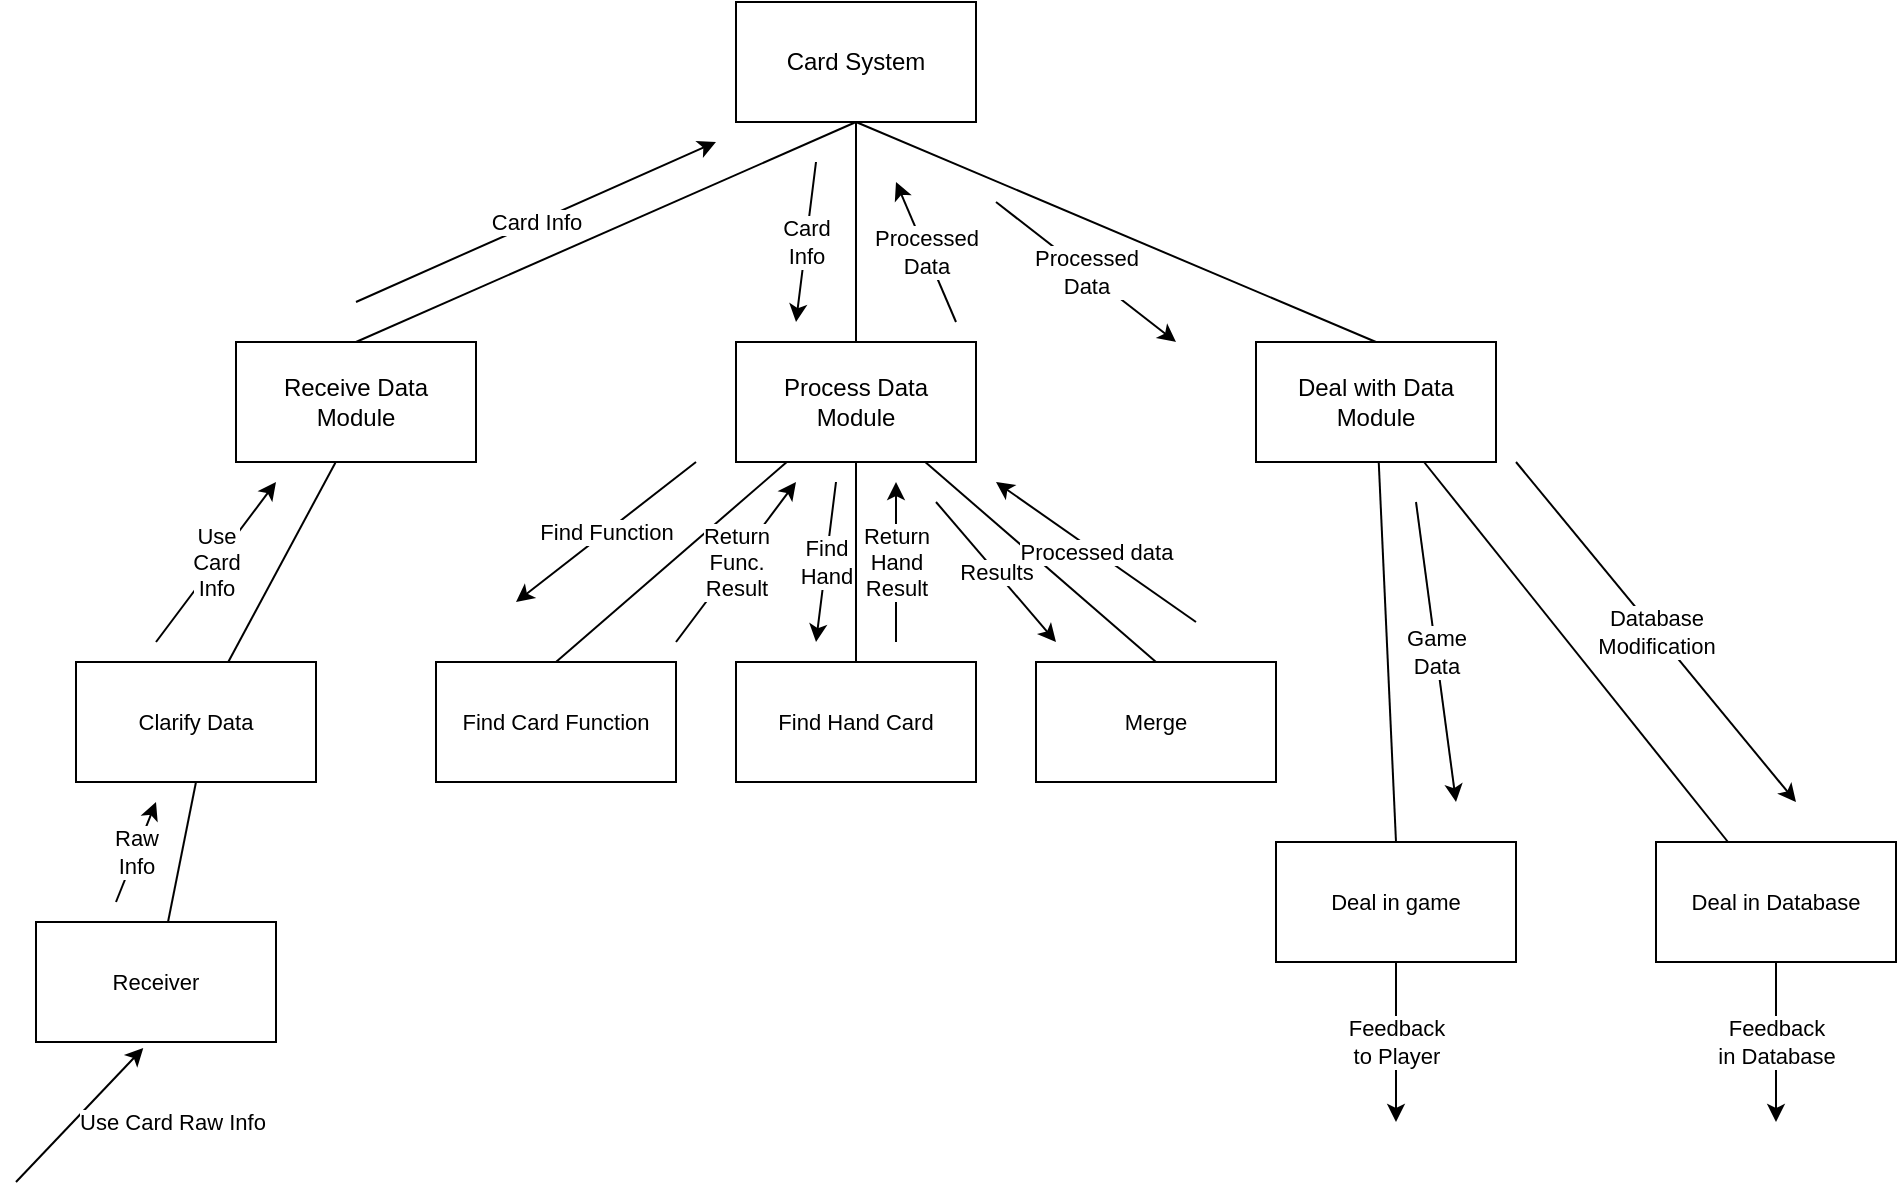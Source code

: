 <mxfile version="24.8.6">
  <diagram name="第 1 页" id="U-Pp4WcVK7MDnkrVaxJ2">
    <mxGraphModel dx="1213" dy="768" grid="1" gridSize="10" guides="1" tooltips="1" connect="1" arrows="1" fold="1" page="1" pageScale="1" pageWidth="1390" pageHeight="980" math="0" shadow="0">
      <root>
        <mxCell id="0" />
        <mxCell id="1" parent="0" />
        <mxCell id="ywYdvNHx-Dfp_B-dHgac-1" value="Card System" style="rounded=0;whiteSpace=wrap;html=1;" vertex="1" parent="1">
          <mxGeometry x="520" y="130" width="120" height="60" as="geometry" />
        </mxCell>
        <mxCell id="ywYdvNHx-Dfp_B-dHgac-6" style="rounded=1;orthogonalLoop=1;jettySize=auto;html=1;exitX=0.5;exitY=0;exitDx=0;exitDy=0;strokeColor=default;startArrow=none;startFill=0;entryX=0.5;entryY=1;entryDx=0;entryDy=0;endArrow=none;endFill=0;" edge="1" parent="1" source="ywYdvNHx-Dfp_B-dHgac-2" target="ywYdvNHx-Dfp_B-dHgac-1">
          <mxGeometry relative="1" as="geometry">
            <mxPoint x="380" y="340" as="sourcePoint" />
            <mxPoint x="570" y="200" as="targetPoint" />
          </mxGeometry>
        </mxCell>
        <mxCell id="ywYdvNHx-Dfp_B-dHgac-2" value="Receive Data&lt;div&gt;Module&lt;/div&gt;" style="rounded=0;whiteSpace=wrap;html=1;" vertex="1" parent="1">
          <mxGeometry x="270" y="300" width="120" height="60" as="geometry" />
        </mxCell>
        <mxCell id="ywYdvNHx-Dfp_B-dHgac-10" style="edgeStyle=none;shape=connector;rounded=1;orthogonalLoop=1;jettySize=auto;html=1;strokeColor=default;align=center;verticalAlign=middle;fontFamily=Helvetica;fontSize=11;fontColor=default;labelBackgroundColor=default;startArrow=none;startFill=0;endArrow=none;endFill=0;" edge="1" parent="1" source="ywYdvNHx-Dfp_B-dHgac-3" target="ywYdvNHx-Dfp_B-dHgac-1">
          <mxGeometry relative="1" as="geometry" />
        </mxCell>
        <mxCell id="ywYdvNHx-Dfp_B-dHgac-21" style="edgeStyle=none;shape=connector;rounded=1;orthogonalLoop=1;jettySize=auto;html=1;entryX=0.5;entryY=0;entryDx=0;entryDy=0;strokeColor=default;align=center;verticalAlign=middle;fontFamily=Helvetica;fontSize=11;fontColor=default;labelBackgroundColor=default;startArrow=none;startFill=0;endArrow=none;endFill=0;" edge="1" parent="1" source="ywYdvNHx-Dfp_B-dHgac-3" target="ywYdvNHx-Dfp_B-dHgac-18">
          <mxGeometry relative="1" as="geometry" />
        </mxCell>
        <mxCell id="ywYdvNHx-Dfp_B-dHgac-24" style="edgeStyle=none;shape=connector;rounded=1;orthogonalLoop=1;jettySize=auto;html=1;entryX=0.5;entryY=0;entryDx=0;entryDy=0;strokeColor=default;align=center;verticalAlign=middle;fontFamily=Helvetica;fontSize=11;fontColor=default;labelBackgroundColor=default;startArrow=none;startFill=0;endArrow=none;endFill=0;" edge="1" parent="1" source="ywYdvNHx-Dfp_B-dHgac-3" target="ywYdvNHx-Dfp_B-dHgac-23">
          <mxGeometry relative="1" as="geometry" />
        </mxCell>
        <mxCell id="ywYdvNHx-Dfp_B-dHgac-3" value="Process Data&lt;div&gt;Module&lt;/div&gt;" style="rounded=0;whiteSpace=wrap;html=1;" vertex="1" parent="1">
          <mxGeometry x="520" y="300" width="120" height="60" as="geometry" />
        </mxCell>
        <mxCell id="ywYdvNHx-Dfp_B-dHgac-12" style="edgeStyle=none;shape=connector;rounded=1;orthogonalLoop=1;jettySize=auto;html=1;entryX=0.5;entryY=1;entryDx=0;entryDy=0;strokeColor=default;align=center;verticalAlign=middle;fontFamily=Helvetica;fontSize=11;fontColor=default;labelBackgroundColor=default;startArrow=none;startFill=0;endArrow=none;endFill=0;exitX=0.5;exitY=0;exitDx=0;exitDy=0;" edge="1" parent="1" source="ywYdvNHx-Dfp_B-dHgac-4" target="ywYdvNHx-Dfp_B-dHgac-1">
          <mxGeometry relative="1" as="geometry" />
        </mxCell>
        <mxCell id="ywYdvNHx-Dfp_B-dHgac-32" style="edgeStyle=none;shape=connector;rounded=1;orthogonalLoop=1;jettySize=auto;html=1;entryX=0.5;entryY=0;entryDx=0;entryDy=0;strokeColor=default;align=center;verticalAlign=middle;fontFamily=Helvetica;fontSize=11;fontColor=default;labelBackgroundColor=default;startArrow=none;startFill=0;endArrow=none;endFill=0;" edge="1" parent="1" source="ywYdvNHx-Dfp_B-dHgac-4" target="ywYdvNHx-Dfp_B-dHgac-30">
          <mxGeometry relative="1" as="geometry" />
        </mxCell>
        <mxCell id="ywYdvNHx-Dfp_B-dHgac-33" style="edgeStyle=none;shape=connector;rounded=1;orthogonalLoop=1;jettySize=auto;html=1;strokeColor=default;align=center;verticalAlign=middle;fontFamily=Helvetica;fontSize=11;fontColor=default;labelBackgroundColor=default;startArrow=none;startFill=0;endArrow=none;endFill=0;" edge="1" parent="1" source="ywYdvNHx-Dfp_B-dHgac-4" target="ywYdvNHx-Dfp_B-dHgac-31">
          <mxGeometry relative="1" as="geometry" />
        </mxCell>
        <mxCell id="ywYdvNHx-Dfp_B-dHgac-4" value="Deal with Data&lt;div&gt;Module&lt;/div&gt;" style="rounded=0;whiteSpace=wrap;html=1;" vertex="1" parent="1">
          <mxGeometry x="780" y="300" width="120" height="60" as="geometry" />
        </mxCell>
        <mxCell id="ywYdvNHx-Dfp_B-dHgac-13" value="Clarify Data" style="rounded=0;whiteSpace=wrap;html=1;fontFamily=Helvetica;fontSize=11;fontColor=default;labelBackgroundColor=default;" vertex="1" parent="1">
          <mxGeometry x="190" y="460" width="120" height="60" as="geometry" />
        </mxCell>
        <mxCell id="ywYdvNHx-Dfp_B-dHgac-14" style="edgeStyle=none;shape=connector;rounded=1;orthogonalLoop=1;jettySize=auto;html=1;entryX=0.414;entryY=1.006;entryDx=0;entryDy=0;entryPerimeter=0;strokeColor=default;align=center;verticalAlign=middle;fontFamily=Helvetica;fontSize=11;fontColor=default;labelBackgroundColor=default;startArrow=none;startFill=0;endArrow=none;endFill=0;" edge="1" parent="1" source="ywYdvNHx-Dfp_B-dHgac-13" target="ywYdvNHx-Dfp_B-dHgac-2">
          <mxGeometry relative="1" as="geometry" />
        </mxCell>
        <mxCell id="ywYdvNHx-Dfp_B-dHgac-16" style="edgeStyle=none;shape=connector;rounded=1;orthogonalLoop=1;jettySize=auto;html=1;entryX=0.5;entryY=1;entryDx=0;entryDy=0;strokeColor=default;align=center;verticalAlign=middle;fontFamily=Helvetica;fontSize=11;fontColor=default;labelBackgroundColor=default;startArrow=none;startFill=0;endArrow=none;endFill=0;" edge="1" parent="1" source="ywYdvNHx-Dfp_B-dHgac-15" target="ywYdvNHx-Dfp_B-dHgac-13">
          <mxGeometry relative="1" as="geometry" />
        </mxCell>
        <mxCell id="ywYdvNHx-Dfp_B-dHgac-15" value="Receiver" style="rounded=0;whiteSpace=wrap;html=1;fontFamily=Helvetica;fontSize=11;fontColor=default;labelBackgroundColor=default;" vertex="1" parent="1">
          <mxGeometry x="170" y="590" width="120" height="60" as="geometry" />
        </mxCell>
        <mxCell id="ywYdvNHx-Dfp_B-dHgac-17" value="Find Hand Card" style="rounded=0;whiteSpace=wrap;html=1;fontFamily=Helvetica;fontSize=11;fontColor=default;labelBackgroundColor=default;" vertex="1" parent="1">
          <mxGeometry x="520" y="460" width="120" height="60" as="geometry" />
        </mxCell>
        <mxCell id="ywYdvNHx-Dfp_B-dHgac-18" value="Merge" style="rounded=0;whiteSpace=wrap;html=1;fontFamily=Helvetica;fontSize=11;fontColor=default;labelBackgroundColor=default;" vertex="1" parent="1">
          <mxGeometry x="670" y="460" width="120" height="60" as="geometry" />
        </mxCell>
        <mxCell id="ywYdvNHx-Dfp_B-dHgac-19" value="Use&lt;div&gt;Card&lt;/div&gt;&lt;div&gt;Info&lt;/div&gt;" style="endArrow=classic;html=1;rounded=1;strokeColor=default;align=center;verticalAlign=middle;fontFamily=Helvetica;fontSize=11;fontColor=default;labelBackgroundColor=default;" edge="1" parent="1">
          <mxGeometry width="50" height="50" relative="1" as="geometry">
            <mxPoint x="230" y="450" as="sourcePoint" />
            <mxPoint x="290" y="370" as="targetPoint" />
          </mxGeometry>
        </mxCell>
        <mxCell id="ywYdvNHx-Dfp_B-dHgac-22" style="edgeStyle=none;shape=connector;rounded=1;orthogonalLoop=1;jettySize=auto;html=1;entryX=0.5;entryY=0;entryDx=0;entryDy=0;strokeColor=default;align=center;verticalAlign=middle;fontFamily=Helvetica;fontSize=11;fontColor=default;labelBackgroundColor=default;startArrow=none;startFill=0;endArrow=none;endFill=0;" edge="1" parent="1" source="ywYdvNHx-Dfp_B-dHgac-3" target="ywYdvNHx-Dfp_B-dHgac-17">
          <mxGeometry relative="1" as="geometry" />
        </mxCell>
        <mxCell id="ywYdvNHx-Dfp_B-dHgac-23" value="Find Card Function" style="rounded=0;whiteSpace=wrap;html=1;fontFamily=Helvetica;fontSize=11;fontColor=default;labelBackgroundColor=default;" vertex="1" parent="1">
          <mxGeometry x="370" y="460" width="120" height="60" as="geometry" />
        </mxCell>
        <mxCell id="ywYdvNHx-Dfp_B-dHgac-25" value="Use Card Raw Info" style="endArrow=classic;html=1;rounded=1;strokeColor=default;align=center;verticalAlign=middle;fontFamily=Helvetica;fontSize=11;fontColor=default;labelBackgroundColor=default;entryX=0.447;entryY=1.05;entryDx=0;entryDy=0;entryPerimeter=0;" edge="1" parent="1" target="ywYdvNHx-Dfp_B-dHgac-15">
          <mxGeometry x="0.638" y="-36" width="50" height="50" relative="1" as="geometry">
            <mxPoint x="160" y="720" as="sourcePoint" />
            <mxPoint x="210" y="680" as="targetPoint" />
            <mxPoint as="offset" />
          </mxGeometry>
        </mxCell>
        <mxCell id="ywYdvNHx-Dfp_B-dHgac-26" value="Raw&lt;div&gt;Info&lt;/div&gt;" style="endArrow=classic;html=1;rounded=1;strokeColor=default;align=center;verticalAlign=middle;fontFamily=Helvetica;fontSize=11;fontColor=default;labelBackgroundColor=default;" edge="1" parent="1">
          <mxGeometry width="50" height="50" relative="1" as="geometry">
            <mxPoint x="210" y="580" as="sourcePoint" />
            <mxPoint x="230" y="530" as="targetPoint" />
          </mxGeometry>
        </mxCell>
        <mxCell id="ywYdvNHx-Dfp_B-dHgac-27" value="Card Info" style="endArrow=classic;html=1;rounded=1;strokeColor=default;align=center;verticalAlign=middle;fontFamily=Helvetica;fontSize=11;fontColor=default;labelBackgroundColor=default;" edge="1" parent="1">
          <mxGeometry width="50" height="50" relative="1" as="geometry">
            <mxPoint x="330" y="280" as="sourcePoint" />
            <mxPoint x="510" y="200" as="targetPoint" />
          </mxGeometry>
        </mxCell>
        <mxCell id="ywYdvNHx-Dfp_B-dHgac-28" value="Card&lt;div&gt;Info&lt;/div&gt;" style="endArrow=classic;html=1;rounded=1;strokeColor=default;align=center;verticalAlign=middle;fontFamily=Helvetica;fontSize=11;fontColor=default;labelBackgroundColor=default;" edge="1" parent="1">
          <mxGeometry width="50" height="50" relative="1" as="geometry">
            <mxPoint x="560" y="210" as="sourcePoint" />
            <mxPoint x="550" y="290" as="targetPoint" />
          </mxGeometry>
        </mxCell>
        <mxCell id="ywYdvNHx-Dfp_B-dHgac-29" value="Find Function" style="endArrow=classic;html=1;rounded=1;strokeColor=default;align=center;verticalAlign=middle;fontFamily=Helvetica;fontSize=11;fontColor=default;labelBackgroundColor=default;" edge="1" parent="1">
          <mxGeometry width="50" height="50" relative="1" as="geometry">
            <mxPoint x="500" y="360" as="sourcePoint" />
            <mxPoint x="410" y="430" as="targetPoint" />
          </mxGeometry>
        </mxCell>
        <mxCell id="ywYdvNHx-Dfp_B-dHgac-30" value="Deal in game" style="rounded=0;whiteSpace=wrap;html=1;fontFamily=Helvetica;fontSize=11;fontColor=default;labelBackgroundColor=default;" vertex="1" parent="1">
          <mxGeometry x="790" y="550" width="120" height="60" as="geometry" />
        </mxCell>
        <mxCell id="ywYdvNHx-Dfp_B-dHgac-31" value="Deal in Database" style="rounded=0;whiteSpace=wrap;html=1;fontFamily=Helvetica;fontSize=11;fontColor=default;labelBackgroundColor=default;" vertex="1" parent="1">
          <mxGeometry x="980" y="550" width="120" height="60" as="geometry" />
        </mxCell>
        <mxCell id="ywYdvNHx-Dfp_B-dHgac-34" value="Return&lt;div&gt;Func.&lt;br&gt;&lt;div&gt;Result&lt;/div&gt;&lt;/div&gt;" style="endArrow=classic;html=1;rounded=1;strokeColor=default;align=center;verticalAlign=middle;fontFamily=Helvetica;fontSize=11;fontColor=default;labelBackgroundColor=default;" edge="1" parent="1">
          <mxGeometry width="50" height="50" relative="1" as="geometry">
            <mxPoint x="490" y="450" as="sourcePoint" />
            <mxPoint x="550" y="370" as="targetPoint" />
          </mxGeometry>
        </mxCell>
        <mxCell id="ywYdvNHx-Dfp_B-dHgac-35" value="Find&lt;div&gt;Hand&lt;/div&gt;" style="endArrow=classic;html=1;rounded=1;strokeColor=default;align=center;verticalAlign=middle;fontFamily=Helvetica;fontSize=11;fontColor=default;labelBackgroundColor=default;" edge="1" parent="1">
          <mxGeometry width="50" height="50" relative="1" as="geometry">
            <mxPoint x="570" y="370" as="sourcePoint" />
            <mxPoint x="560" y="450" as="targetPoint" />
          </mxGeometry>
        </mxCell>
        <mxCell id="ywYdvNHx-Dfp_B-dHgac-36" value="Return&lt;div&gt;Hand&lt;/div&gt;&lt;div&gt;Result&lt;/div&gt;" style="endArrow=classic;html=1;rounded=1;strokeColor=default;align=center;verticalAlign=middle;fontFamily=Helvetica;fontSize=11;fontColor=default;labelBackgroundColor=default;" edge="1" parent="1">
          <mxGeometry width="50" height="50" relative="1" as="geometry">
            <mxPoint x="600" y="450" as="sourcePoint" />
            <mxPoint x="600" y="370" as="targetPoint" />
          </mxGeometry>
        </mxCell>
        <mxCell id="ywYdvNHx-Dfp_B-dHgac-37" value="Results" style="endArrow=classic;html=1;rounded=1;strokeColor=default;align=center;verticalAlign=middle;fontFamily=Helvetica;fontSize=11;fontColor=default;labelBackgroundColor=default;" edge="1" parent="1">
          <mxGeometry width="50" height="50" relative="1" as="geometry">
            <mxPoint x="620" y="380" as="sourcePoint" />
            <mxPoint x="680" y="450" as="targetPoint" />
          </mxGeometry>
        </mxCell>
        <mxCell id="ywYdvNHx-Dfp_B-dHgac-38" value="Processed data" style="endArrow=classic;html=1;rounded=1;strokeColor=default;align=center;verticalAlign=middle;fontFamily=Helvetica;fontSize=11;fontColor=default;labelBackgroundColor=default;" edge="1" parent="1">
          <mxGeometry width="50" height="50" relative="1" as="geometry">
            <mxPoint x="750" y="440" as="sourcePoint" />
            <mxPoint x="650" y="370" as="targetPoint" />
          </mxGeometry>
        </mxCell>
        <mxCell id="ywYdvNHx-Dfp_B-dHgac-42" value="Processed&lt;div&gt;Data&lt;/div&gt;" style="endArrow=classic;html=1;rounded=1;strokeColor=default;align=center;verticalAlign=middle;fontFamily=Helvetica;fontSize=11;fontColor=default;labelBackgroundColor=default;" edge="1" parent="1">
          <mxGeometry width="50" height="50" relative="1" as="geometry">
            <mxPoint x="630" y="290" as="sourcePoint" />
            <mxPoint x="600" y="220" as="targetPoint" />
          </mxGeometry>
        </mxCell>
        <mxCell id="ywYdvNHx-Dfp_B-dHgac-43" value="Processed&lt;div&gt;Data&lt;/div&gt;" style="endArrow=classic;html=1;rounded=1;strokeColor=default;align=center;verticalAlign=middle;fontFamily=Helvetica;fontSize=11;fontColor=default;labelBackgroundColor=default;" edge="1" parent="1">
          <mxGeometry width="50" height="50" relative="1" as="geometry">
            <mxPoint x="650" y="230" as="sourcePoint" />
            <mxPoint x="740" y="300" as="targetPoint" />
          </mxGeometry>
        </mxCell>
        <mxCell id="ywYdvNHx-Dfp_B-dHgac-44" value="Database&lt;div&gt;Modification&lt;/div&gt;" style="endArrow=classic;html=1;rounded=1;strokeColor=default;align=center;verticalAlign=middle;fontFamily=Helvetica;fontSize=11;fontColor=default;labelBackgroundColor=default;" edge="1" parent="1">
          <mxGeometry width="50" height="50" relative="1" as="geometry">
            <mxPoint x="910" y="360" as="sourcePoint" />
            <mxPoint x="1050" y="530" as="targetPoint" />
          </mxGeometry>
        </mxCell>
        <mxCell id="ywYdvNHx-Dfp_B-dHgac-45" value="&lt;div&gt;Game&lt;/div&gt;Data" style="endArrow=classic;html=1;rounded=1;strokeColor=default;align=center;verticalAlign=middle;fontFamily=Helvetica;fontSize=11;fontColor=default;labelBackgroundColor=default;" edge="1" parent="1">
          <mxGeometry width="50" height="50" relative="1" as="geometry">
            <mxPoint x="860" y="380" as="sourcePoint" />
            <mxPoint x="880" y="530" as="targetPoint" />
          </mxGeometry>
        </mxCell>
        <mxCell id="ywYdvNHx-Dfp_B-dHgac-46" value="Feedback&lt;div&gt;to Player&lt;/div&gt;" style="endArrow=classic;html=1;rounded=1;strokeColor=default;align=center;verticalAlign=middle;fontFamily=Helvetica;fontSize=11;fontColor=default;labelBackgroundColor=default;exitX=0.5;exitY=1;exitDx=0;exitDy=0;" edge="1" parent="1" source="ywYdvNHx-Dfp_B-dHgac-30">
          <mxGeometry width="50" height="50" relative="1" as="geometry">
            <mxPoint x="830" y="700" as="sourcePoint" />
            <mxPoint x="850" y="690" as="targetPoint" />
          </mxGeometry>
        </mxCell>
        <mxCell id="ywYdvNHx-Dfp_B-dHgac-47" value="Feedback&lt;div&gt;in Database&lt;/div&gt;" style="endArrow=classic;html=1;rounded=1;strokeColor=default;align=center;verticalAlign=middle;fontFamily=Helvetica;fontSize=11;fontColor=default;labelBackgroundColor=default;exitX=0.5;exitY=1;exitDx=0;exitDy=0;" edge="1" parent="1" source="ywYdvNHx-Dfp_B-dHgac-31">
          <mxGeometry width="50" height="50" relative="1" as="geometry">
            <mxPoint x="1060" y="700" as="sourcePoint" />
            <mxPoint x="1040" y="690" as="targetPoint" />
          </mxGeometry>
        </mxCell>
      </root>
    </mxGraphModel>
  </diagram>
</mxfile>

